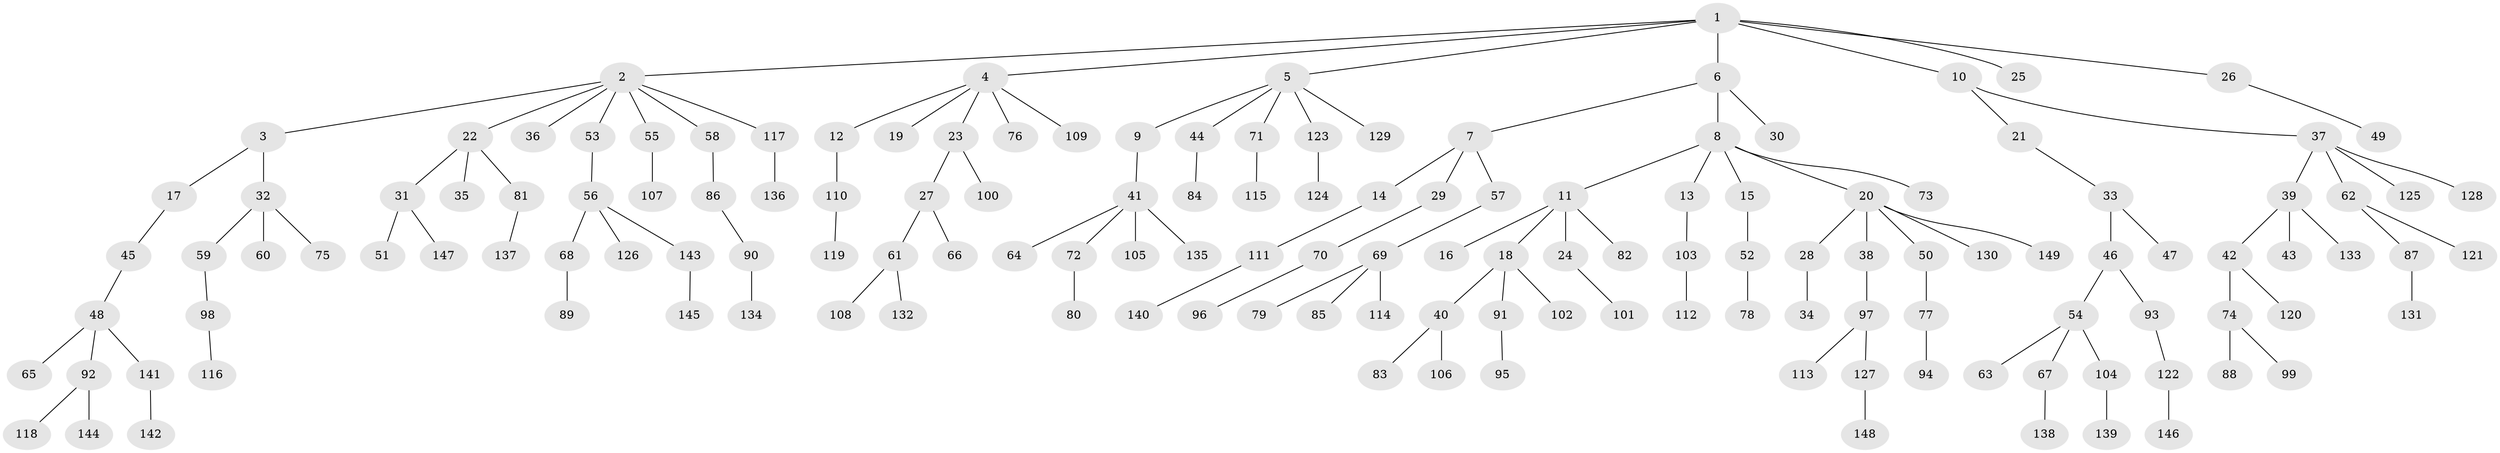 // Generated by graph-tools (version 1.1) at 2025/50/03/09/25 03:50:23]
// undirected, 149 vertices, 148 edges
graph export_dot {
graph [start="1"]
  node [color=gray90,style=filled];
  1;
  2;
  3;
  4;
  5;
  6;
  7;
  8;
  9;
  10;
  11;
  12;
  13;
  14;
  15;
  16;
  17;
  18;
  19;
  20;
  21;
  22;
  23;
  24;
  25;
  26;
  27;
  28;
  29;
  30;
  31;
  32;
  33;
  34;
  35;
  36;
  37;
  38;
  39;
  40;
  41;
  42;
  43;
  44;
  45;
  46;
  47;
  48;
  49;
  50;
  51;
  52;
  53;
  54;
  55;
  56;
  57;
  58;
  59;
  60;
  61;
  62;
  63;
  64;
  65;
  66;
  67;
  68;
  69;
  70;
  71;
  72;
  73;
  74;
  75;
  76;
  77;
  78;
  79;
  80;
  81;
  82;
  83;
  84;
  85;
  86;
  87;
  88;
  89;
  90;
  91;
  92;
  93;
  94;
  95;
  96;
  97;
  98;
  99;
  100;
  101;
  102;
  103;
  104;
  105;
  106;
  107;
  108;
  109;
  110;
  111;
  112;
  113;
  114;
  115;
  116;
  117;
  118;
  119;
  120;
  121;
  122;
  123;
  124;
  125;
  126;
  127;
  128;
  129;
  130;
  131;
  132;
  133;
  134;
  135;
  136;
  137;
  138;
  139;
  140;
  141;
  142;
  143;
  144;
  145;
  146;
  147;
  148;
  149;
  1 -- 2;
  1 -- 4;
  1 -- 5;
  1 -- 6;
  1 -- 10;
  1 -- 25;
  1 -- 26;
  2 -- 3;
  2 -- 22;
  2 -- 36;
  2 -- 53;
  2 -- 55;
  2 -- 58;
  2 -- 117;
  3 -- 17;
  3 -- 32;
  4 -- 12;
  4 -- 19;
  4 -- 23;
  4 -- 76;
  4 -- 109;
  5 -- 9;
  5 -- 44;
  5 -- 71;
  5 -- 123;
  5 -- 129;
  6 -- 7;
  6 -- 8;
  6 -- 30;
  7 -- 14;
  7 -- 29;
  7 -- 57;
  8 -- 11;
  8 -- 13;
  8 -- 15;
  8 -- 20;
  8 -- 73;
  9 -- 41;
  10 -- 21;
  10 -- 37;
  11 -- 16;
  11 -- 18;
  11 -- 24;
  11 -- 82;
  12 -- 110;
  13 -- 103;
  14 -- 111;
  15 -- 52;
  17 -- 45;
  18 -- 40;
  18 -- 91;
  18 -- 102;
  20 -- 28;
  20 -- 38;
  20 -- 50;
  20 -- 130;
  20 -- 149;
  21 -- 33;
  22 -- 31;
  22 -- 35;
  22 -- 81;
  23 -- 27;
  23 -- 100;
  24 -- 101;
  26 -- 49;
  27 -- 61;
  27 -- 66;
  28 -- 34;
  29 -- 70;
  31 -- 51;
  31 -- 147;
  32 -- 59;
  32 -- 60;
  32 -- 75;
  33 -- 46;
  33 -- 47;
  37 -- 39;
  37 -- 62;
  37 -- 125;
  37 -- 128;
  38 -- 97;
  39 -- 42;
  39 -- 43;
  39 -- 133;
  40 -- 83;
  40 -- 106;
  41 -- 64;
  41 -- 72;
  41 -- 105;
  41 -- 135;
  42 -- 74;
  42 -- 120;
  44 -- 84;
  45 -- 48;
  46 -- 54;
  46 -- 93;
  48 -- 65;
  48 -- 92;
  48 -- 141;
  50 -- 77;
  52 -- 78;
  53 -- 56;
  54 -- 63;
  54 -- 67;
  54 -- 104;
  55 -- 107;
  56 -- 68;
  56 -- 126;
  56 -- 143;
  57 -- 69;
  58 -- 86;
  59 -- 98;
  61 -- 108;
  61 -- 132;
  62 -- 87;
  62 -- 121;
  67 -- 138;
  68 -- 89;
  69 -- 79;
  69 -- 85;
  69 -- 114;
  70 -- 96;
  71 -- 115;
  72 -- 80;
  74 -- 88;
  74 -- 99;
  77 -- 94;
  81 -- 137;
  86 -- 90;
  87 -- 131;
  90 -- 134;
  91 -- 95;
  92 -- 118;
  92 -- 144;
  93 -- 122;
  97 -- 113;
  97 -- 127;
  98 -- 116;
  103 -- 112;
  104 -- 139;
  110 -- 119;
  111 -- 140;
  117 -- 136;
  122 -- 146;
  123 -- 124;
  127 -- 148;
  141 -- 142;
  143 -- 145;
}
